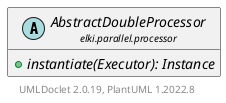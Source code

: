 @startuml
    remove .*\.(Instance|Par|Parameterizer|Factory)$
    set namespaceSeparator none
    hide empty fields
    hide empty methods

    abstract class "<size:14>AbstractDoubleProcessor.Instance\n<size:10>elki.parallel.processor" as elki.parallel.processor.AbstractDoubleProcessor.Instance [[AbstractDoubleProcessor.Instance.html]] {
        #output: Instance
        +Instance(Instance)
        {abstract} +map(DBIDRef): void
    }

    interface "<size:14>Processor.Instance\n<size:10>elki.parallel.processor" as elki.parallel.processor.Processor.Instance [[Processor.Instance.html]] {
        {abstract} +map(DBIDRef): void
    }
    abstract class "<size:14>AbstractDoubleProcessor\n<size:10>elki.parallel.processor" as elki.parallel.processor.AbstractDoubleProcessor [[AbstractDoubleProcessor.html]] {
        {abstract} +instantiate(Executor): Instance
    }

    elki.parallel.processor.Processor.Instance <|.. elki.parallel.processor.AbstractDoubleProcessor.Instance
    elki.parallel.processor.AbstractDoubleProcessor +-- elki.parallel.processor.AbstractDoubleProcessor.Instance

    center footer UMLDoclet 2.0.19, PlantUML 1.2022.8
@enduml
